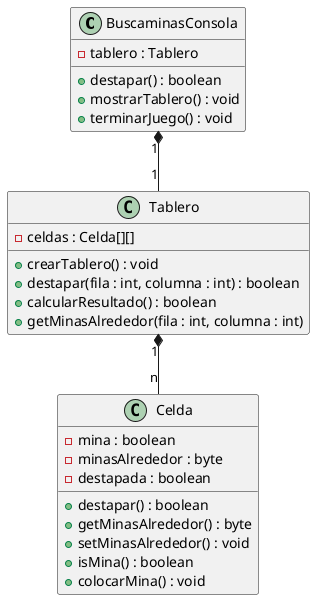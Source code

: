 @startuml
class BuscaminasConsola {
    -tablero : Tablero

    +destapar() : boolean
    +mostrarTablero() : void
    +terminarJuego() : void
}

class Tablero {
    -celdas : Celda[][]

    +crearTablero() : void
    +destapar(fila : int, columna : int) : boolean
    +calcularResultado() : boolean
    +getMinasAlrededor(fila : int, columna : int)
}

class Celda {
    -mina : boolean
    -minasAlrededor : byte
    -destapada : boolean

    +destapar() : boolean
    +getMinasAlrededor() : byte
    +setMinasAlrededor() : void
    +isMina() : boolean
    +colocarMina() : void
}

Tablero "1" *-- "n" Celda
BuscaminasConsola "1" *-- "1" Tablero

@enduml